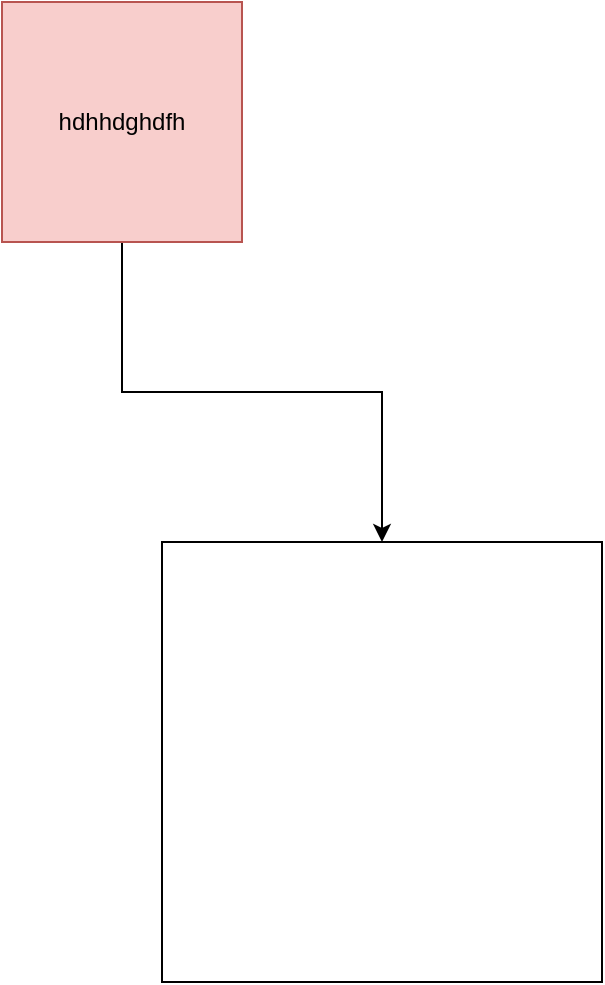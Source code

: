 <mxfile version="26.0.11">
  <diagram name="Page-1" id="_zR_we_XT0NCM1luIQo3">
    <mxGraphModel dx="1304" dy="1090" grid="1" gridSize="10" guides="1" tooltips="1" connect="1" arrows="1" fold="1" page="1" pageScale="1" pageWidth="850" pageHeight="1100" math="0" shadow="0">
      <root>
        <mxCell id="0" />
        <mxCell id="1" parent="0" />
        <mxCell id="hgqjRv6TyUBZQzCC30nf-2" style="edgeStyle=orthogonalEdgeStyle;rounded=0;orthogonalLoop=1;jettySize=auto;html=1;" edge="1" parent="1" source="hgqjRv6TyUBZQzCC30nf-1" target="hgqjRv6TyUBZQzCC30nf-3">
          <mxGeometry relative="1" as="geometry">
            <mxPoint x="330" y="270" as="targetPoint" />
          </mxGeometry>
        </mxCell>
        <mxCell id="hgqjRv6TyUBZQzCC30nf-1" value="hdhhdghdfh" style="whiteSpace=wrap;html=1;aspect=fixed;fillColor=#f8cecc;strokeColor=#b85450;" vertex="1" parent="1">
          <mxGeometry x="90" y="110" width="120" height="120" as="geometry" />
        </mxCell>
        <mxCell id="hgqjRv6TyUBZQzCC30nf-3" value="" style="whiteSpace=wrap;html=1;aspect=fixed;" vertex="1" parent="1">
          <mxGeometry x="170" y="380" width="220" height="220" as="geometry" />
        </mxCell>
      </root>
    </mxGraphModel>
  </diagram>
</mxfile>
